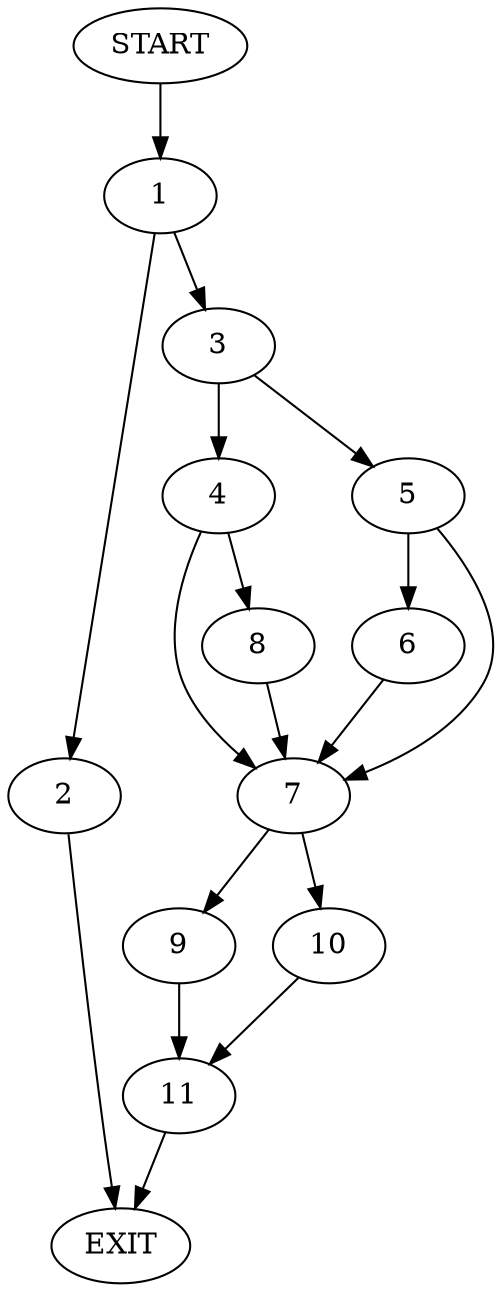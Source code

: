 digraph {
0 [label="START"]
12 [label="EXIT"]
0 -> 1
1 -> 2
1 -> 3
2 -> 12
3 -> 4
3 -> 5
5 -> 6
5 -> 7
4 -> 8
4 -> 7
7 -> 9
7 -> 10
8 -> 7
6 -> 7
9 -> 11
10 -> 11
11 -> 12
}
